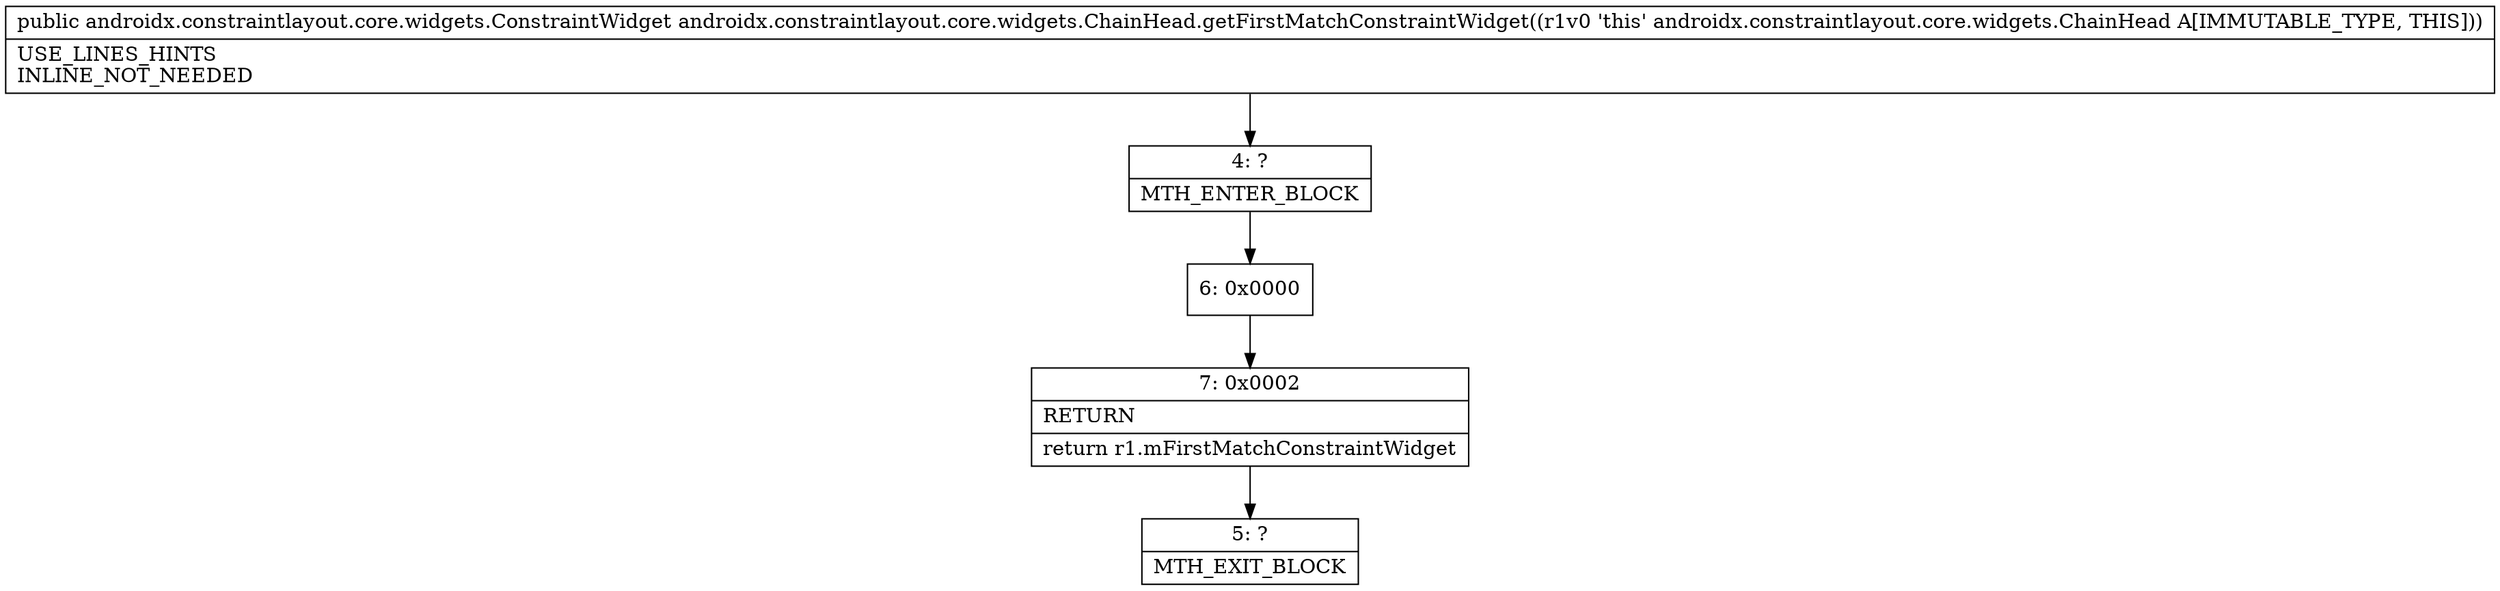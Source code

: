 digraph "CFG forandroidx.constraintlayout.core.widgets.ChainHead.getFirstMatchConstraintWidget()Landroidx\/constraintlayout\/core\/widgets\/ConstraintWidget;" {
Node_4 [shape=record,label="{4\:\ ?|MTH_ENTER_BLOCK\l}"];
Node_6 [shape=record,label="{6\:\ 0x0000}"];
Node_7 [shape=record,label="{7\:\ 0x0002|RETURN\l|return r1.mFirstMatchConstraintWidget\l}"];
Node_5 [shape=record,label="{5\:\ ?|MTH_EXIT_BLOCK\l}"];
MethodNode[shape=record,label="{public androidx.constraintlayout.core.widgets.ConstraintWidget androidx.constraintlayout.core.widgets.ChainHead.getFirstMatchConstraintWidget((r1v0 'this' androidx.constraintlayout.core.widgets.ChainHead A[IMMUTABLE_TYPE, THIS]))  | USE_LINES_HINTS\lINLINE_NOT_NEEDED\l}"];
MethodNode -> Node_4;Node_4 -> Node_6;
Node_6 -> Node_7;
Node_7 -> Node_5;
}

